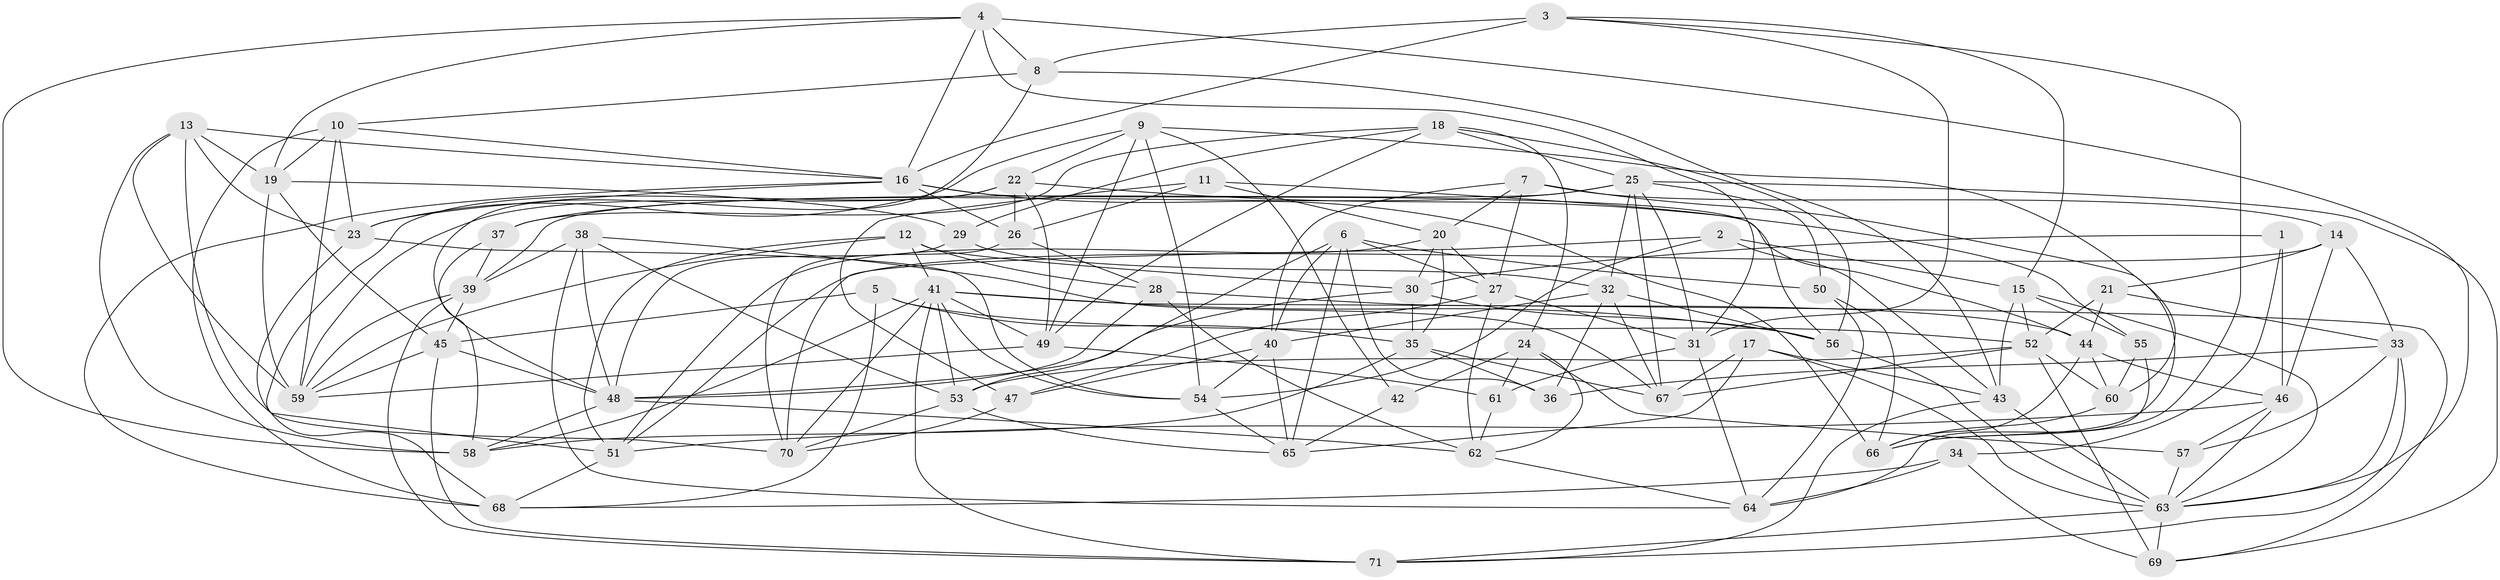 // original degree distribution, {4: 1.0}
// Generated by graph-tools (version 1.1) at 2025/38/03/04/25 23:38:14]
// undirected, 71 vertices, 199 edges
graph export_dot {
  node [color=gray90,style=filled];
  1;
  2;
  3;
  4;
  5;
  6;
  7;
  8;
  9;
  10;
  11;
  12;
  13;
  14;
  15;
  16;
  17;
  18;
  19;
  20;
  21;
  22;
  23;
  24;
  25;
  26;
  27;
  28;
  29;
  30;
  31;
  32;
  33;
  34;
  35;
  36;
  37;
  38;
  39;
  40;
  41;
  42;
  43;
  44;
  45;
  46;
  47;
  48;
  49;
  50;
  51;
  52;
  53;
  54;
  55;
  56;
  57;
  58;
  59;
  60;
  61;
  62;
  63;
  64;
  65;
  66;
  67;
  68;
  69;
  70;
  71;
  1 -- 30 [weight=1.0];
  1 -- 34 [weight=2.0];
  1 -- 46 [weight=1.0];
  2 -- 15 [weight=1.0];
  2 -- 43 [weight=1.0];
  2 -- 54 [weight=1.0];
  2 -- 70 [weight=1.0];
  3 -- 8 [weight=2.0];
  3 -- 15 [weight=1.0];
  3 -- 16 [weight=1.0];
  3 -- 31 [weight=1.0];
  3 -- 66 [weight=1.0];
  4 -- 8 [weight=1.0];
  4 -- 16 [weight=1.0];
  4 -- 19 [weight=1.0];
  4 -- 31 [weight=1.0];
  4 -- 58 [weight=1.0];
  4 -- 63 [weight=1.0];
  5 -- 35 [weight=1.0];
  5 -- 45 [weight=1.0];
  5 -- 52 [weight=1.0];
  5 -- 68 [weight=1.0];
  6 -- 27 [weight=1.0];
  6 -- 36 [weight=1.0];
  6 -- 40 [weight=1.0];
  6 -- 50 [weight=1.0];
  6 -- 53 [weight=1.0];
  6 -- 65 [weight=1.0];
  7 -- 14 [weight=2.0];
  7 -- 20 [weight=1.0];
  7 -- 27 [weight=1.0];
  7 -- 40 [weight=1.0];
  7 -- 66 [weight=1.0];
  8 -- 10 [weight=1.0];
  8 -- 43 [weight=1.0];
  8 -- 48 [weight=1.0];
  9 -- 22 [weight=1.0];
  9 -- 23 [weight=1.0];
  9 -- 42 [weight=1.0];
  9 -- 49 [weight=1.0];
  9 -- 54 [weight=1.0];
  9 -- 60 [weight=1.0];
  10 -- 16 [weight=1.0];
  10 -- 19 [weight=1.0];
  10 -- 23 [weight=1.0];
  10 -- 59 [weight=1.0];
  10 -- 68 [weight=1.0];
  11 -- 20 [weight=1.0];
  11 -- 26 [weight=1.0];
  11 -- 47 [weight=1.0];
  11 -- 56 [weight=1.0];
  12 -- 28 [weight=1.0];
  12 -- 30 [weight=1.0];
  12 -- 41 [weight=2.0];
  12 -- 51 [weight=1.0];
  12 -- 59 [weight=1.0];
  13 -- 16 [weight=1.0];
  13 -- 19 [weight=1.0];
  13 -- 23 [weight=1.0];
  13 -- 58 [weight=1.0];
  13 -- 59 [weight=1.0];
  13 -- 70 [weight=1.0];
  14 -- 21 [weight=1.0];
  14 -- 33 [weight=1.0];
  14 -- 46 [weight=1.0];
  14 -- 51 [weight=1.0];
  15 -- 43 [weight=1.0];
  15 -- 52 [weight=1.0];
  15 -- 55 [weight=1.0];
  15 -- 63 [weight=1.0];
  16 -- 23 [weight=1.0];
  16 -- 26 [weight=2.0];
  16 -- 44 [weight=1.0];
  16 -- 66 [weight=1.0];
  16 -- 68 [weight=1.0];
  17 -- 43 [weight=1.0];
  17 -- 63 [weight=1.0];
  17 -- 65 [weight=1.0];
  17 -- 67 [weight=1.0];
  18 -- 24 [weight=1.0];
  18 -- 25 [weight=1.0];
  18 -- 29 [weight=1.0];
  18 -- 37 [weight=1.0];
  18 -- 49 [weight=1.0];
  18 -- 56 [weight=1.0];
  19 -- 29 [weight=1.0];
  19 -- 45 [weight=1.0];
  19 -- 59 [weight=1.0];
  20 -- 27 [weight=1.0];
  20 -- 30 [weight=1.0];
  20 -- 35 [weight=1.0];
  20 -- 51 [weight=1.0];
  21 -- 33 [weight=1.0];
  21 -- 44 [weight=1.0];
  21 -- 52 [weight=1.0];
  22 -- 26 [weight=1.0];
  22 -- 49 [weight=1.0];
  22 -- 55 [weight=1.0];
  22 -- 59 [weight=1.0];
  22 -- 68 [weight=1.0];
  23 -- 51 [weight=1.0];
  23 -- 54 [weight=1.0];
  24 -- 42 [weight=2.0];
  24 -- 57 [weight=1.0];
  24 -- 61 [weight=1.0];
  24 -- 62 [weight=1.0];
  25 -- 31 [weight=1.0];
  25 -- 32 [weight=1.0];
  25 -- 37 [weight=1.0];
  25 -- 39 [weight=1.0];
  25 -- 50 [weight=1.0];
  25 -- 67 [weight=1.0];
  25 -- 69 [weight=1.0];
  26 -- 28 [weight=1.0];
  26 -- 70 [weight=1.0];
  27 -- 31 [weight=1.0];
  27 -- 47 [weight=1.0];
  27 -- 62 [weight=1.0];
  28 -- 44 [weight=1.0];
  28 -- 48 [weight=2.0];
  28 -- 62 [weight=1.0];
  29 -- 32 [weight=1.0];
  29 -- 48 [weight=1.0];
  30 -- 35 [weight=1.0];
  30 -- 48 [weight=1.0];
  30 -- 56 [weight=1.0];
  31 -- 61 [weight=1.0];
  31 -- 64 [weight=1.0];
  32 -- 36 [weight=1.0];
  32 -- 40 [weight=1.0];
  32 -- 56 [weight=1.0];
  32 -- 67 [weight=1.0];
  33 -- 36 [weight=1.0];
  33 -- 57 [weight=1.0];
  33 -- 63 [weight=1.0];
  33 -- 71 [weight=1.0];
  34 -- 64 [weight=1.0];
  34 -- 68 [weight=1.0];
  34 -- 69 [weight=2.0];
  35 -- 36 [weight=1.0];
  35 -- 58 [weight=1.0];
  35 -- 67 [weight=1.0];
  37 -- 39 [weight=1.0];
  37 -- 58 [weight=1.0];
  38 -- 39 [weight=1.0];
  38 -- 48 [weight=2.0];
  38 -- 53 [weight=1.0];
  38 -- 64 [weight=1.0];
  38 -- 67 [weight=1.0];
  39 -- 45 [weight=1.0];
  39 -- 59 [weight=1.0];
  39 -- 71 [weight=1.0];
  40 -- 47 [weight=1.0];
  40 -- 54 [weight=1.0];
  40 -- 65 [weight=1.0];
  41 -- 49 [weight=1.0];
  41 -- 53 [weight=1.0];
  41 -- 54 [weight=1.0];
  41 -- 56 [weight=1.0];
  41 -- 58 [weight=1.0];
  41 -- 69 [weight=1.0];
  41 -- 70 [weight=1.0];
  41 -- 71 [weight=1.0];
  42 -- 65 [weight=1.0];
  43 -- 63 [weight=1.0];
  43 -- 71 [weight=1.0];
  44 -- 46 [weight=1.0];
  44 -- 60 [weight=1.0];
  44 -- 66 [weight=1.0];
  45 -- 48 [weight=1.0];
  45 -- 59 [weight=1.0];
  45 -- 71 [weight=1.0];
  46 -- 51 [weight=1.0];
  46 -- 57 [weight=1.0];
  46 -- 63 [weight=1.0];
  47 -- 70 [weight=3.0];
  48 -- 58 [weight=1.0];
  48 -- 62 [weight=1.0];
  49 -- 59 [weight=1.0];
  49 -- 61 [weight=1.0];
  50 -- 64 [weight=1.0];
  50 -- 66 [weight=1.0];
  51 -- 68 [weight=1.0];
  52 -- 53 [weight=1.0];
  52 -- 60 [weight=2.0];
  52 -- 67 [weight=1.0];
  52 -- 69 [weight=1.0];
  53 -- 65 [weight=1.0];
  53 -- 70 [weight=1.0];
  54 -- 65 [weight=1.0];
  55 -- 60 [weight=1.0];
  55 -- 64 [weight=1.0];
  56 -- 63 [weight=1.0];
  57 -- 63 [weight=1.0];
  60 -- 66 [weight=1.0];
  61 -- 62 [weight=1.0];
  62 -- 64 [weight=1.0];
  63 -- 69 [weight=1.0];
  63 -- 71 [weight=1.0];
}

